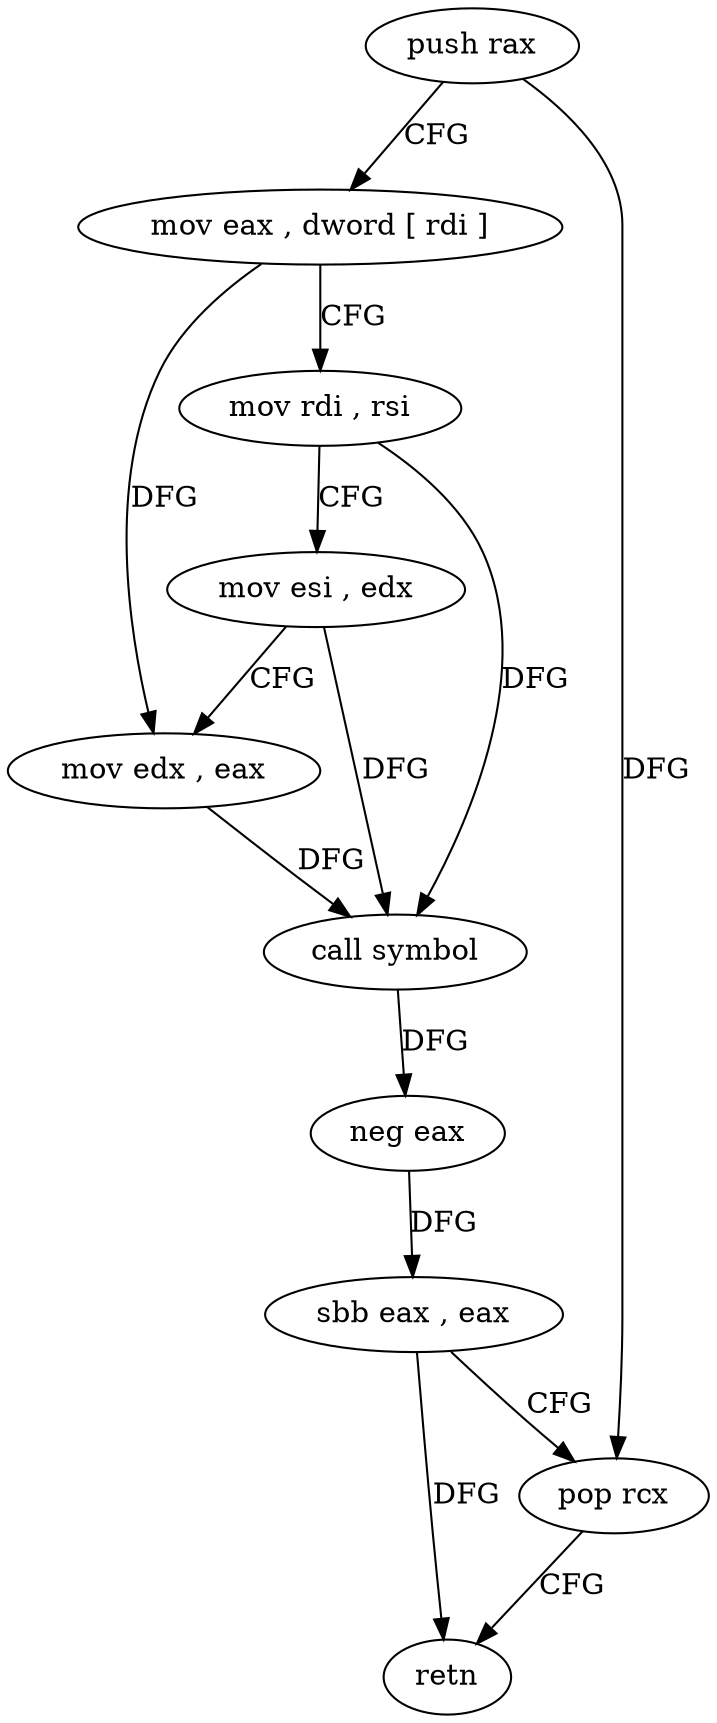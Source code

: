digraph "func" {
"4261248" [label = "push rax" ]
"4261249" [label = "mov eax , dword [ rdi ]" ]
"4261251" [label = "mov rdi , rsi" ]
"4261254" [label = "mov esi , edx" ]
"4261256" [label = "mov edx , eax" ]
"4261258" [label = "call symbol" ]
"4261263" [label = "neg eax" ]
"4261265" [label = "sbb eax , eax" ]
"4261267" [label = "pop rcx" ]
"4261268" [label = "retn" ]
"4261248" -> "4261249" [ label = "CFG" ]
"4261248" -> "4261267" [ label = "DFG" ]
"4261249" -> "4261251" [ label = "CFG" ]
"4261249" -> "4261256" [ label = "DFG" ]
"4261251" -> "4261254" [ label = "CFG" ]
"4261251" -> "4261258" [ label = "DFG" ]
"4261254" -> "4261256" [ label = "CFG" ]
"4261254" -> "4261258" [ label = "DFG" ]
"4261256" -> "4261258" [ label = "DFG" ]
"4261258" -> "4261263" [ label = "DFG" ]
"4261263" -> "4261265" [ label = "DFG" ]
"4261265" -> "4261267" [ label = "CFG" ]
"4261265" -> "4261268" [ label = "DFG" ]
"4261267" -> "4261268" [ label = "CFG" ]
}
